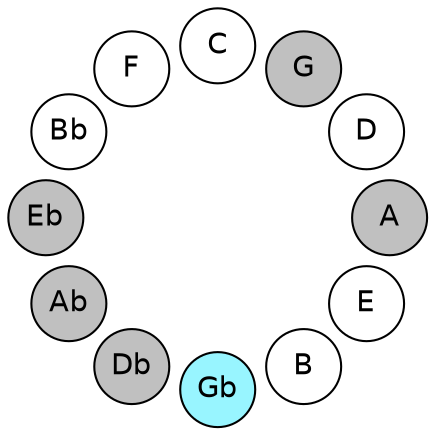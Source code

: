 
graph {

layout = circo;
mindist = .1

node [shape = circle, fontname = Helvetica, margin = 0, style = filled]
edge [style=invis]

subgraph 1 {
	E -- B -- Gb -- Db -- Ab -- Eb -- Bb -- F -- C -- G -- D -- A -- E
}

E [fillcolor = white];
B [fillcolor = white];
Gb [fillcolor = cadetblue1];
Db [fillcolor = gray];
Ab [fillcolor = gray];
Eb [fillcolor = gray];
Bb [fillcolor = white];
F [fillcolor = white];
C [fillcolor = white];
G [fillcolor = gray];
D [fillcolor = white];
A [fillcolor = gray];
}
